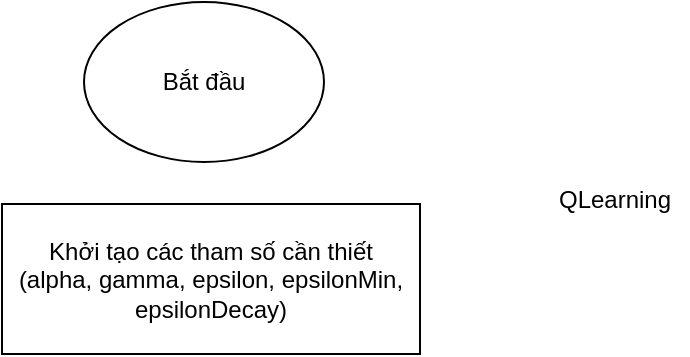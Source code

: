 <mxfile version="27.0.2">
  <diagram name="Page-1" id="E1j6j_1OJSd3slHDF1Ss">
    <mxGraphModel dx="1304" dy="1363" grid="0" gridSize="10" guides="1" tooltips="1" connect="1" arrows="1" fold="1" page="0" pageScale="1" pageWidth="850" pageHeight="1100" math="0" shadow="0">
      <root>
        <mxCell id="0" />
        <mxCell id="1" parent="0" />
        <mxCell id="LOpj9IDbqsxbHJfjbZ30-1" value="QLearning" style="text;html=1;align=center;verticalAlign=middle;resizable=0;points=[];autosize=1;strokeColor=none;fillColor=none;" vertex="1" parent="1">
          <mxGeometry x="-172" y="-478" width="74" height="26" as="geometry" />
        </mxCell>
        <mxCell id="LOpj9IDbqsxbHJfjbZ30-3" value="Khởi tạo các tham số cần thiết&lt;div&gt;&lt;span style=&quot;white-space-collapse: preserve; background-color: transparent; color: light-dark(rgb(0, 0, 0), rgb(255, 255, 255));&quot;&gt;(alpha, gamma, epsilon, epsilonMin, epsilonDecay)&lt;/span&gt;&lt;/div&gt;" style="rounded=0;whiteSpace=wrap;html=1;" vertex="1" parent="1">
          <mxGeometry x="-441" y="-463" width="209" height="75" as="geometry" />
        </mxCell>
        <mxCell id="LOpj9IDbqsxbHJfjbZ30-6" value="Bắt đầu" style="ellipse;whiteSpace=wrap;html=1;" vertex="1" parent="1">
          <mxGeometry x="-400" y="-564" width="120" height="80" as="geometry" />
        </mxCell>
      </root>
    </mxGraphModel>
  </diagram>
</mxfile>

